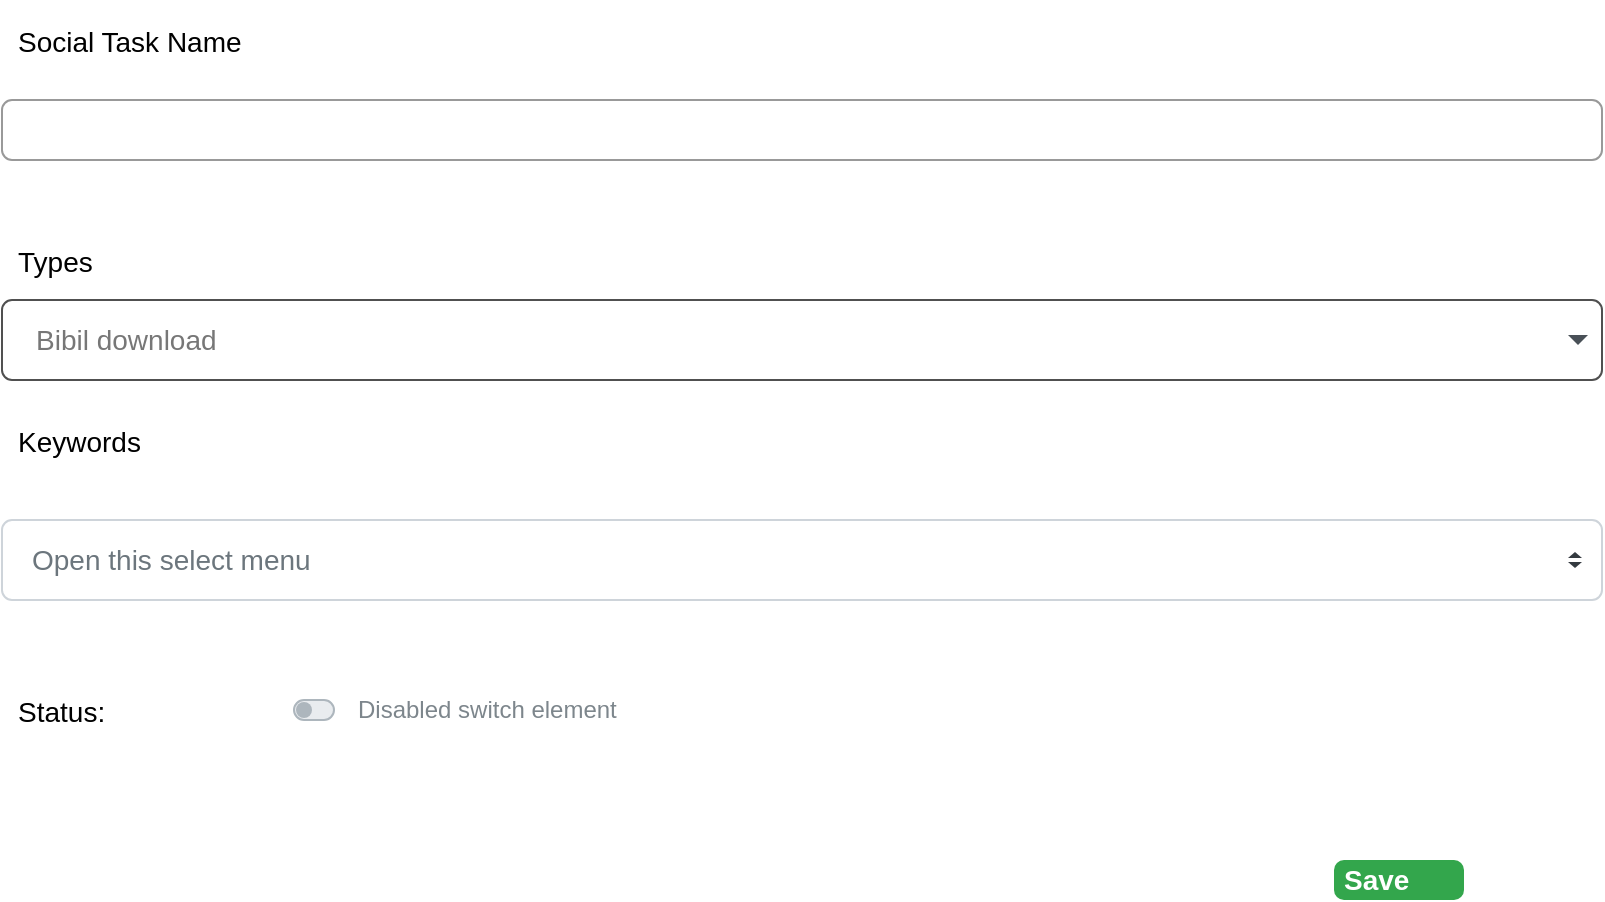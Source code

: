 <mxfile>
    <diagram id="vXoxJsi5xvhNtC46JEDb" name="Page-1">
        <mxGraphModel dx="1242" dy="455" grid="1" gridSize="10" guides="1" tooltips="1" connect="1" arrows="1" fold="1" page="1" pageScale="1" pageWidth="827" pageHeight="1169" math="0" shadow="0">
            <root>
                <mxCell id="0"/>
                <mxCell id="1" parent="0"/>
                <mxCell id="27" value="Social Task Name" style="fillColor=none;strokeColor=none;align=left;fontSize=14;" parent="1" vertex="1">
                    <mxGeometry x="20" y="40" width="260" height="40" as="geometry"/>
                </mxCell>
                <mxCell id="28" value="" style="html=1;shadow=0;dashed=0;shape=mxgraph.bootstrap.rrect;rSize=5;fillColor=none;strokeColor=#999999;align=left;spacing=15;fontSize=14;fontColor=#6C767D;" parent="1" vertex="1">
                    <mxGeometry width="800" height="30" relative="1" as="geometry">
                        <mxPoint x="14" y="90" as="offset"/>
                    </mxGeometry>
                </mxCell>
                <mxCell id="29" value="Types" style="fillColor=none;strokeColor=none;align=left;fontSize=14;" parent="1" vertex="1">
                    <mxGeometry width="260" height="40" relative="1" as="geometry">
                        <mxPoint x="20" y="150" as="offset"/>
                    </mxGeometry>
                </mxCell>
                <mxCell id="43" value="Bibil download" style="html=1;shadow=0;dashed=0;shape=mxgraph.bootstrap.rrect;rSize=5;strokeColor=#505050;strokeWidth=1;fillColor=#ffffff;fontColor=#777777;whiteSpace=wrap;align=left;verticalAlign=middle;fontStyle=0;fontSize=14;spacingRight=0;spacing=17;" parent="1" vertex="1">
                    <mxGeometry x="14" y="190" width="800" height="40" as="geometry"/>
                </mxCell>
                <mxCell id="44" value="" style="shape=triangle;direction=south;fillColor=#495057;strokeColor=none;perimeter=none;" parent="43" vertex="1">
                    <mxGeometry x="1" y="0.5" width="10" height="5" relative="1" as="geometry">
                        <mxPoint x="-17" y="-2.5" as="offset"/>
                    </mxGeometry>
                </mxCell>
                <mxCell id="45" value="Open this select menu" style="html=1;shadow=0;dashed=0;shape=mxgraph.bootstrap.rrect;rSize=5;fillColor=#ffffff;strokeColor=#CED4DA;align=left;spacing=15;fontSize=14;fontColor=#6C767D;" parent="1" vertex="1">
                    <mxGeometry x="14" y="300" width="800" height="40" as="geometry"/>
                </mxCell>
                <mxCell id="46" value="" style="shape=triangle;direction=south;fillColor=#343A40;strokeColor=none;perimeter=none;" parent="45" vertex="1">
                    <mxGeometry x="1" y="0.5" width="7" height="3" relative="1" as="geometry">
                        <mxPoint x="-17" y="1" as="offset"/>
                    </mxGeometry>
                </mxCell>
                <mxCell id="47" value="" style="shape=triangle;direction=north;fillColor=#343A40;strokeColor=none;perimeter=none;" parent="45" vertex="1">
                    <mxGeometry x="1" y="0.5" width="7" height="3" relative="1" as="geometry">
                        <mxPoint x="-17" y="-4" as="offset"/>
                    </mxGeometry>
                </mxCell>
                <mxCell id="48" value="Keywords" style="fillColor=none;strokeColor=none;align=left;fontSize=14;" parent="1" vertex="1">
                    <mxGeometry x="20" y="240" width="260" height="40" as="geometry"/>
                </mxCell>
                <mxCell id="49" value="Disabled switch element" style="html=1;shadow=0;dashed=0;shape=mxgraph.bootstrap.switch;strokeColor=#ADB6BD;strokeWidth=1;fillColor=#E9ECEF;fontColor=#7D868C;onStrokeColor=#ffffff;onFillColor=#0085FC;align=left;verticalAlign=middle;spacingLeft=10;labelPosition=right;verticalLabelPosition=middle;buttonState=0;sketch=0;" parent="1" vertex="1">
                    <mxGeometry x="160" y="390" width="20" height="10" as="geometry"/>
                </mxCell>
                <mxCell id="50" value="Status:" style="fillColor=none;strokeColor=none;align=left;fontSize=14;" parent="1" vertex="1">
                    <mxGeometry x="20" y="375" width="260" height="40" as="geometry"/>
                </mxCell>
                <mxCell id="63" value="Save" style="html=1;shadow=0;dashed=0;shape=mxgraph.bootstrap.rrect;rSize=5;strokeColor=none;strokeWidth=1;fillColor=#33A64C;fontColor=#FFFFFF;whiteSpace=wrap;align=left;verticalAlign=middle;spacingLeft=0;fontStyle=1;fontSize=14;spacing=5;" vertex="1" parent="1">
                    <mxGeometry x="680" y="470" width="65" height="20" as="geometry"/>
                </mxCell>
            </root>
        </mxGraphModel>
    </diagram>
</mxfile>